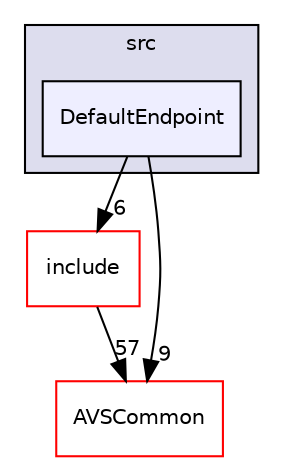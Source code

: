 digraph "/workplace/avs-device-sdk/SampleApp/src/DefaultEndpoint" {
  compound=true
  node [ fontsize="10", fontname="Helvetica"];
  edge [ labelfontsize="10", labelfontname="Helvetica"];
  subgraph clusterdir_61b1a6e3bf15e9a2bd54138c91885410 {
    graph [ bgcolor="#ddddee", pencolor="black", label="src" fontname="Helvetica", fontsize="10", URL="dir_61b1a6e3bf15e9a2bd54138c91885410.html"]
  dir_289181b7eba430d51939d05e83e990c8 [shape=box, label="DefaultEndpoint", style="filled", fillcolor="#eeeeff", pencolor="black", URL="dir_289181b7eba430d51939d05e83e990c8.html"];
  }
  dir_db613c36c14f3946188c6043fb421073 [shape=box label="include" fillcolor="white" style="filled" color="red" URL="dir_db613c36c14f3946188c6043fb421073.html"];
  dir_13e65effb2bde530b17b3d5eefcd0266 [shape=box label="AVSCommon" fillcolor="white" style="filled" color="red" URL="dir_13e65effb2bde530b17b3d5eefcd0266.html"];
  dir_db613c36c14f3946188c6043fb421073->dir_13e65effb2bde530b17b3d5eefcd0266 [headlabel="57", labeldistance=1.5 headhref="dir_000132_000017.html"];
  dir_289181b7eba430d51939d05e83e990c8->dir_db613c36c14f3946188c6043fb421073 [headlabel="6", labeldistance=1.5 headhref="dir_000707_000132.html"];
  dir_289181b7eba430d51939d05e83e990c8->dir_13e65effb2bde530b17b3d5eefcd0266 [headlabel="9", labeldistance=1.5 headhref="dir_000707_000017.html"];
}
